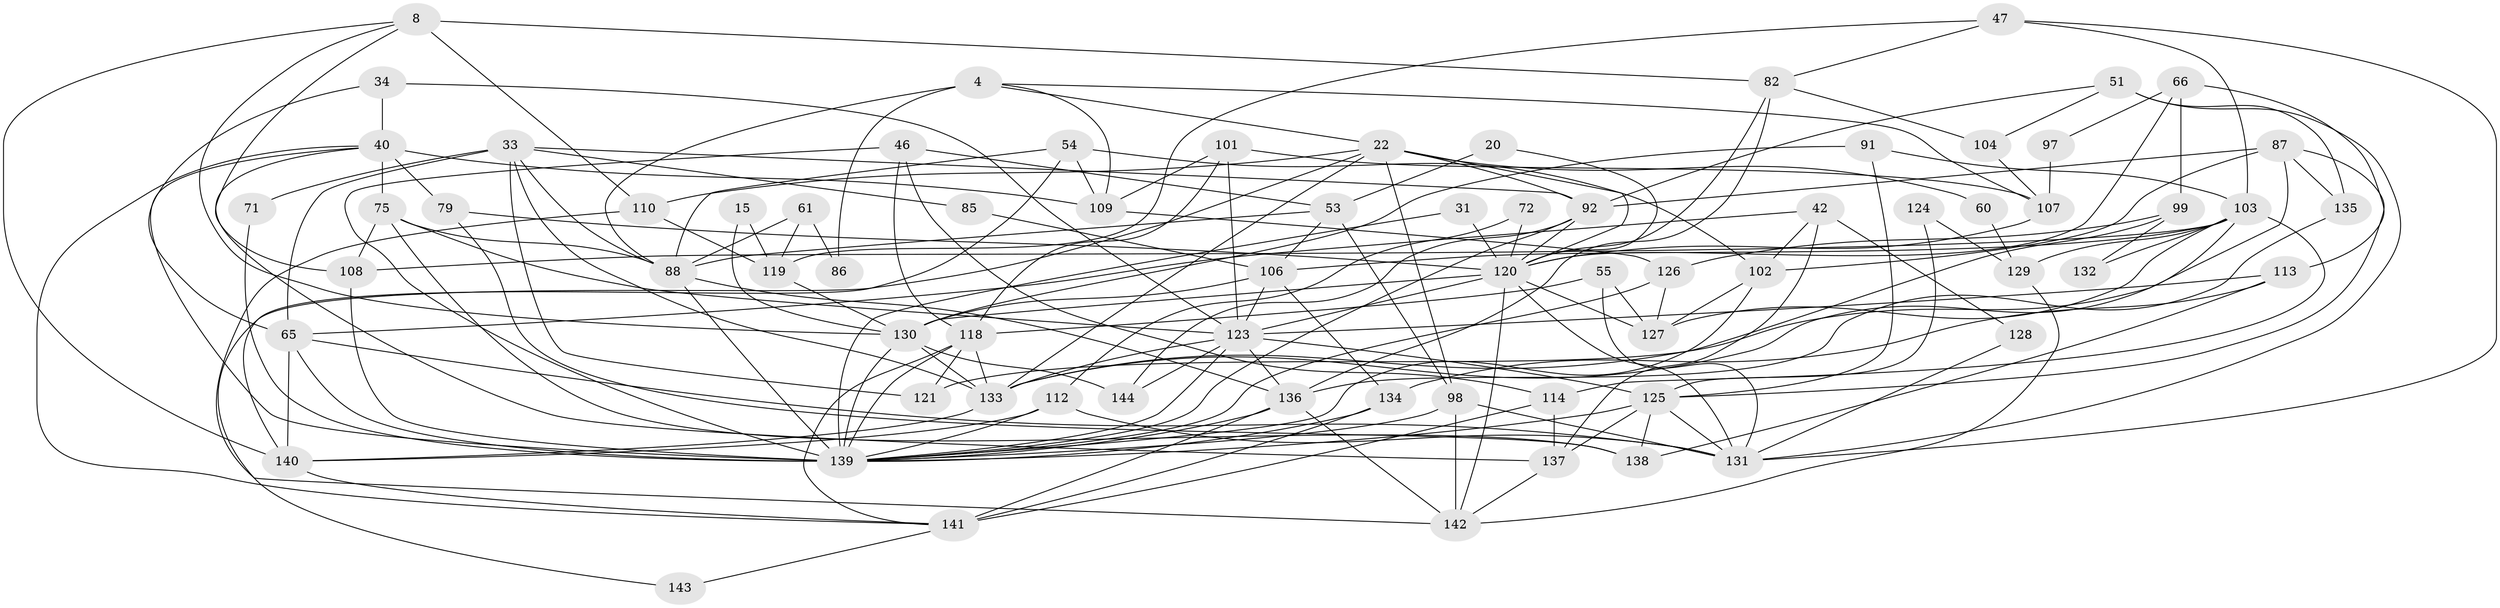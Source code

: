 // original degree distribution, {3: 0.2708333333333333, 4: 0.3055555555555556, 6: 0.06944444444444445, 2: 0.13194444444444445, 9: 0.013888888888888888, 8: 0.013888888888888888, 5: 0.16666666666666666, 7: 0.020833333333333332, 10: 0.006944444444444444}
// Generated by graph-tools (version 1.1) at 2025/52/03/09/25 04:52:01]
// undirected, 72 vertices, 177 edges
graph export_dot {
graph [start="1"]
  node [color=gray90,style=filled];
  4;
  8;
  15;
  20;
  22 [super="+6"];
  31;
  33 [super="+26"];
  34;
  40 [super="+19"];
  42 [super="+37"];
  46;
  47;
  51;
  53;
  54;
  55 [super="+48"];
  60;
  61;
  65 [super="+24+35"];
  66;
  71;
  72;
  75 [super="+21"];
  79;
  82 [super="+32"];
  85;
  86;
  87;
  88 [super="+30+28"];
  91;
  92 [super="+81+41"];
  97;
  98;
  99;
  101;
  102 [super="+38"];
  103;
  104;
  106 [super="+18+78"];
  107 [super="+77"];
  108;
  109 [super="+62+7"];
  110 [super="+84"];
  112;
  113;
  114 [super="+96"];
  118;
  119 [super="+52"];
  120 [super="+117"];
  121 [super="+57"];
  123 [super="+36+93+16+69"];
  124;
  125 [super="+80"];
  126;
  127 [super="+63"];
  128;
  129 [super="+89"];
  130 [super="+10+56"];
  131 [super="+23+3+39"];
  132;
  133 [super="+115+83"];
  134 [super="+105"];
  135 [super="+100"];
  136 [super="+17+74+111"];
  137;
  138;
  139 [super="+27+90+116"];
  140 [super="+50"];
  141 [super="+68"];
  142 [super="+44+122"];
  143;
  144 [super="+64"];
  4 -- 88 [weight=2];
  4 -- 86;
  4 -- 109;
  4 -- 22;
  4 -- 107;
  8 -- 82;
  8 -- 108;
  8 -- 110 [weight=2];
  8 -- 140;
  8 -- 130;
  15 -- 119 [weight=2];
  15 -- 130;
  20 -- 53;
  20 -- 120;
  22 -- 98 [weight=2];
  22 -- 110;
  22 -- 143;
  22 -- 60;
  22 -- 92;
  22 -- 133;
  22 -- 120 [weight=2];
  31 -- 139;
  31 -- 120;
  33 -- 133;
  33 -- 71 [weight=2];
  33 -- 85;
  33 -- 121;
  33 -- 88;
  33 -- 65;
  33 -- 92;
  34 -- 40;
  34 -- 65;
  34 -- 123;
  40 -- 137;
  40 -- 79 [weight=2];
  40 -- 139;
  40 -- 141;
  40 -- 75;
  40 -- 109;
  42 -- 137;
  42 -- 128;
  42 -- 65 [weight=2];
  42 -- 102;
  46 -- 118;
  46 -- 53;
  46 -- 114;
  46 -- 139 [weight=4];
  47 -- 103;
  47 -- 82;
  47 -- 119;
  47 -- 131;
  51 -- 135 [weight=2];
  51 -- 104;
  51 -- 131;
  51 -- 92;
  53 -- 98;
  53 -- 88;
  53 -- 106;
  54 -- 140;
  54 -- 102;
  54 -- 88;
  54 -- 109;
  55 -- 118 [weight=2];
  55 -- 131 [weight=2];
  55 -- 127;
  60 -- 129;
  61 -- 86;
  61 -- 88 [weight=2];
  61 -- 119 [weight=2];
  65 -- 140;
  65 -- 131;
  65 -- 139 [weight=2];
  66 -- 99;
  66 -- 113;
  66 -- 97;
  66 -- 120;
  71 -- 139;
  72 -- 112;
  72 -- 120;
  75 -- 108;
  75 -- 88 [weight=2];
  75 -- 138;
  75 -- 123;
  79 -- 138;
  79 -- 120;
  82 -- 104;
  82 -- 136;
  82 -- 120;
  85 -- 106;
  87 -- 92;
  87 -- 102 [weight=2];
  87 -- 135;
  87 -- 125;
  87 -- 121;
  88 -- 136 [weight=2];
  88 -- 139;
  91 -- 103;
  91 -- 130;
  91 -- 125;
  92 -- 139;
  92 -- 144;
  92 -- 120;
  97 -- 107;
  98 -- 131;
  98 -- 142 [weight=2];
  98 -- 139;
  99 -- 126;
  99 -- 132;
  99 -- 133;
  101 -- 118;
  101 -- 123;
  101 -- 109;
  101 -- 107;
  102 -- 127;
  102 -- 139;
  103 -- 108;
  103 -- 114;
  103 -- 127;
  103 -- 129 [weight=2];
  103 -- 132;
  103 -- 106;
  103 -- 133;
  104 -- 107;
  106 -- 130 [weight=2];
  106 -- 134;
  106 -- 123 [weight=2];
  107 -- 120;
  108 -- 139;
  109 -- 126;
  110 -- 119;
  110 -- 142;
  112 -- 140 [weight=2];
  112 -- 131;
  112 -- 139;
  113 -- 138;
  113 -- 134;
  113 -- 123;
  114 -- 137 [weight=2];
  114 -- 141;
  118 -- 121;
  118 -- 141;
  118 -- 139;
  118 -- 133 [weight=2];
  119 -- 130;
  120 -- 127;
  120 -- 123 [weight=2];
  120 -- 130;
  120 -- 131;
  120 -- 142;
  123 -- 125 [weight=3];
  123 -- 136 [weight=2];
  123 -- 144 [weight=2];
  123 -- 139;
  123 -- 133;
  124 -- 129;
  124 -- 125;
  125 -- 137 [weight=2];
  125 -- 131 [weight=2];
  125 -- 138;
  125 -- 139 [weight=2];
  126 -- 127;
  126 -- 139;
  128 -- 131;
  129 -- 142;
  130 -- 139 [weight=2];
  130 -- 133;
  130 -- 144;
  133 -- 140;
  134 -- 139 [weight=2];
  134 -- 141;
  135 -- 136;
  136 -- 141 [weight=2];
  136 -- 142 [weight=2];
  136 -- 139;
  137 -- 142;
  140 -- 141;
  141 -- 143;
}

